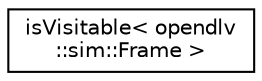 digraph "Graphical Class Hierarchy"
{
 // LATEX_PDF_SIZE
  edge [fontname="Helvetica",fontsize="10",labelfontname="Helvetica",labelfontsize="10"];
  node [fontname="Helvetica",fontsize="10",shape=record];
  rankdir="LR";
  Node0 [label="isVisitable\< opendlv\l::sim::Frame \>",height=0.2,width=0.4,color="black", fillcolor="white", style="filled",URL="$structisVisitable_3_01opendlv_1_1sim_1_1Frame_01_4.html",tooltip=" "];
}

